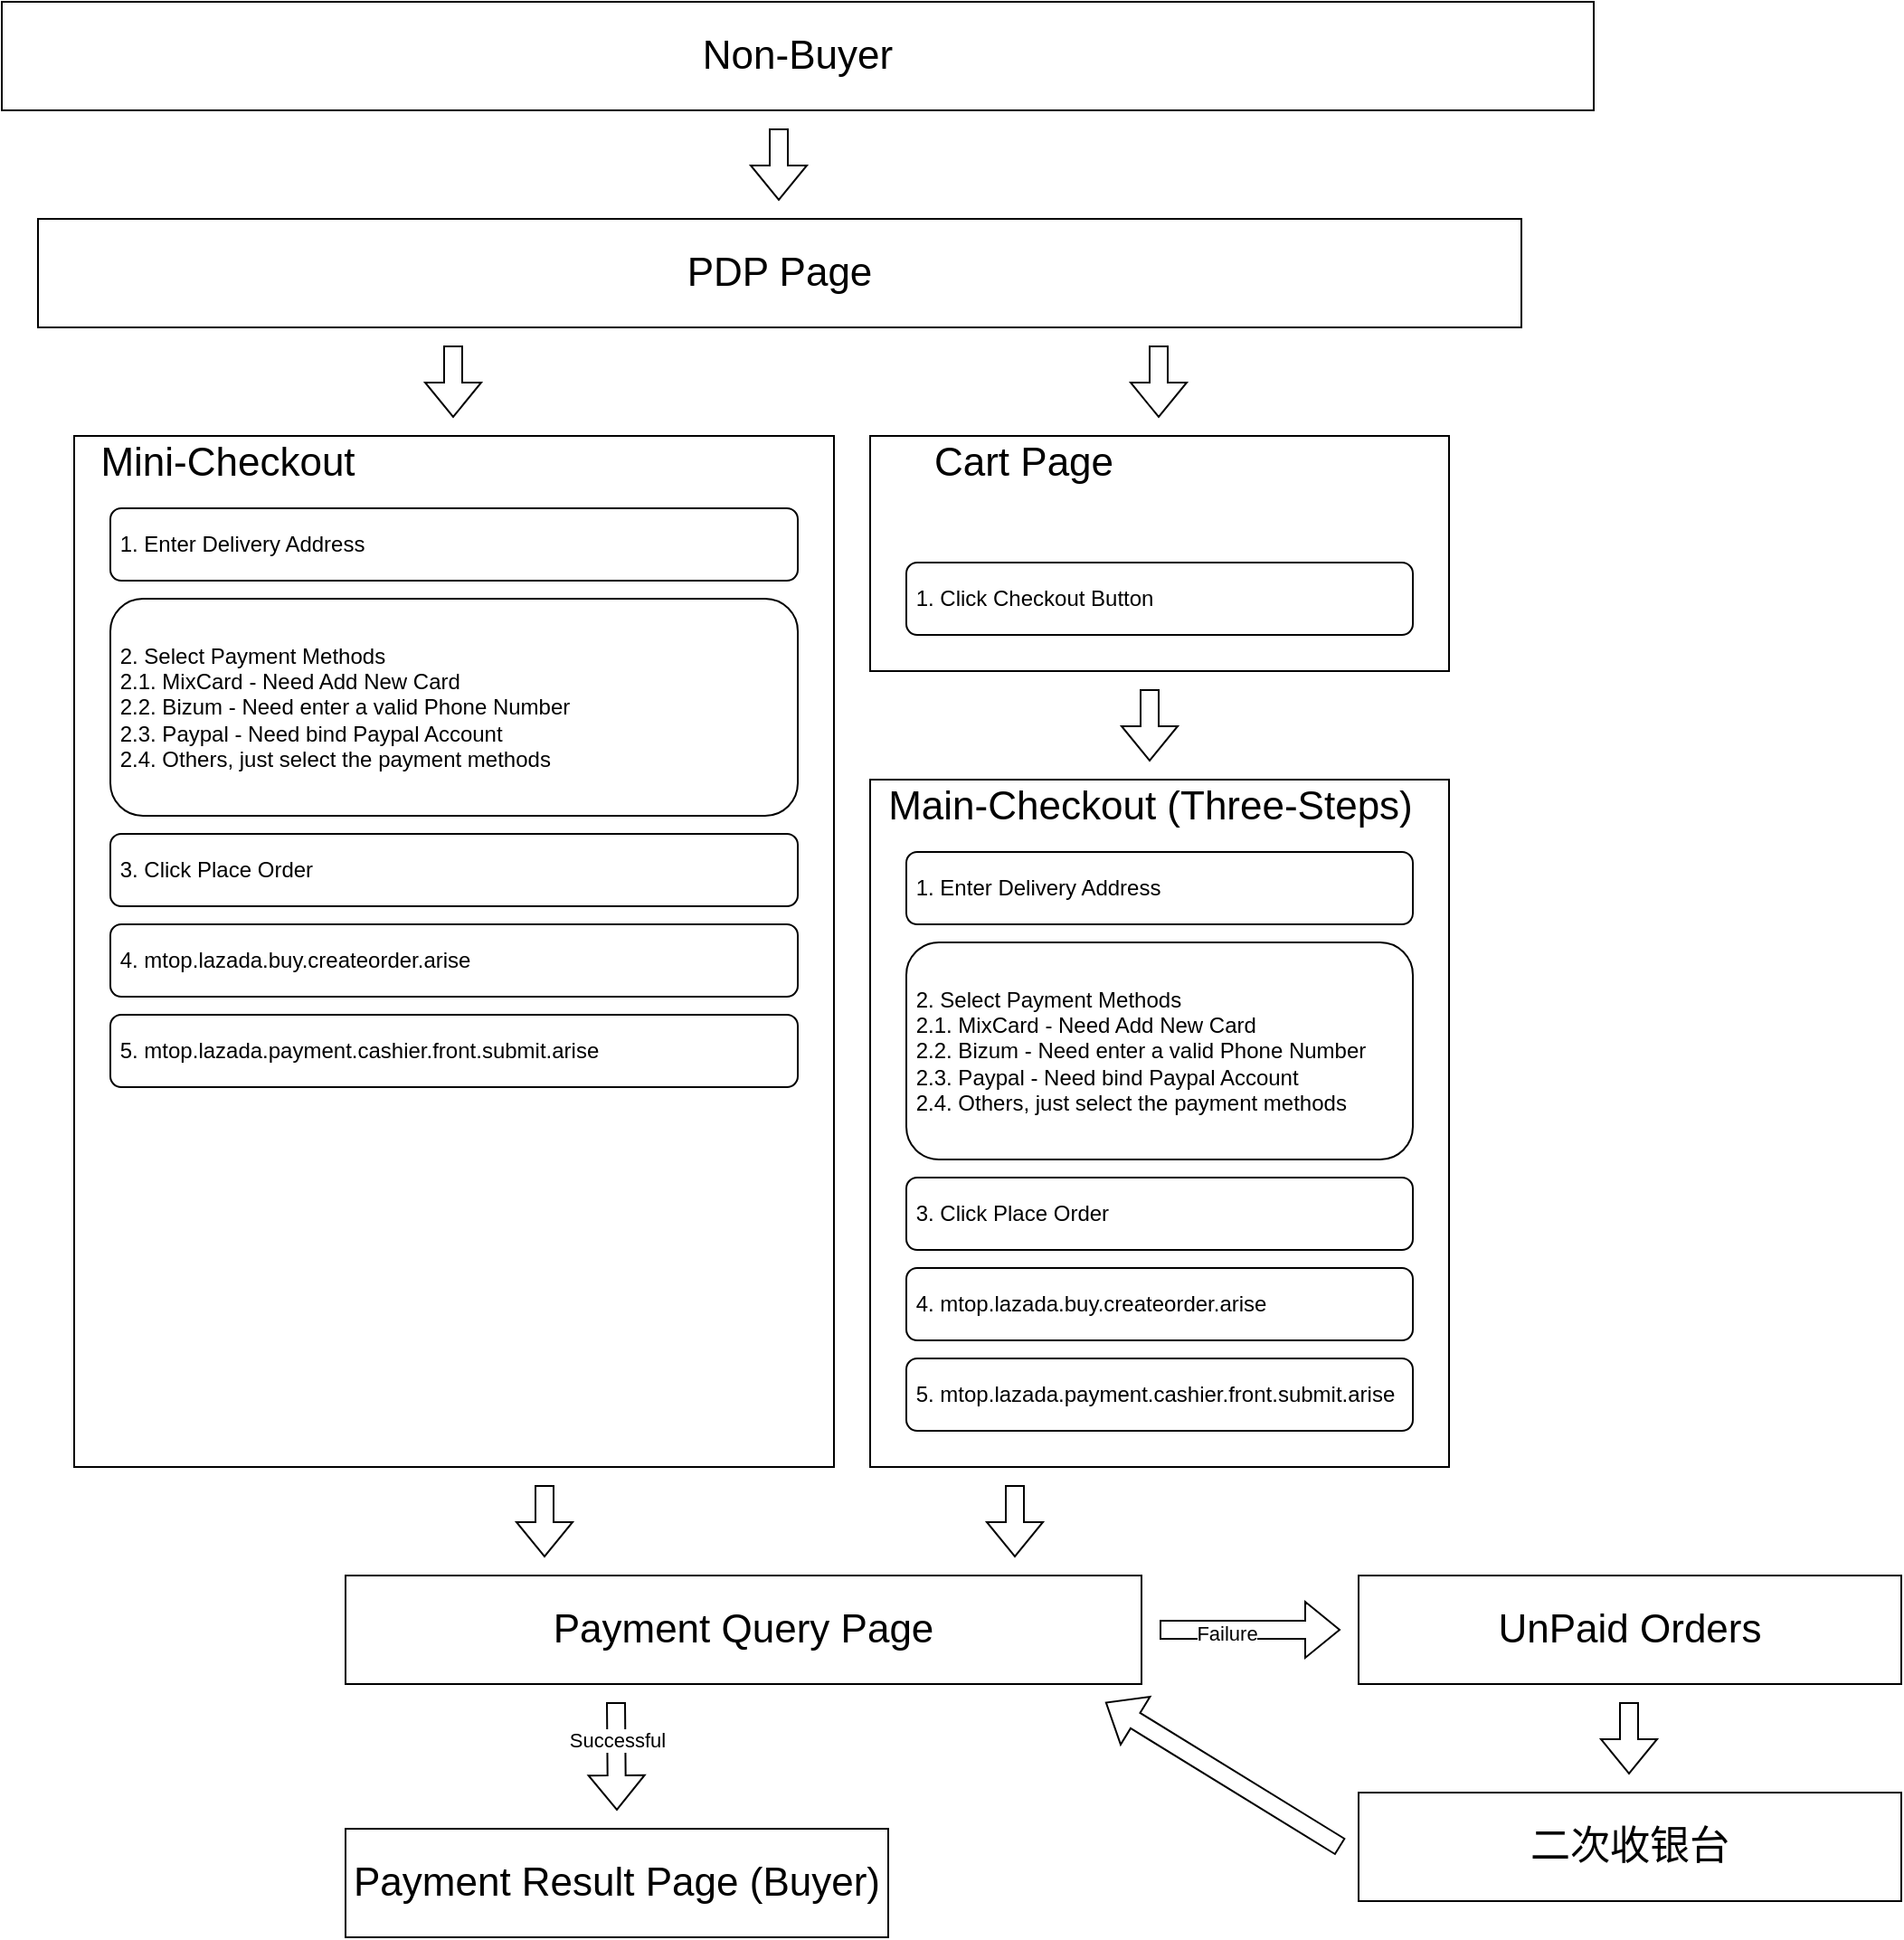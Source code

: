 <mxfile version="21.6.6" type="github">
  <diagram name="Page-1" id="yhZFjcrkP78LpIHWxFgW">
    <mxGraphModel dx="1194" dy="735" grid="1" gridSize="10" guides="1" tooltips="1" connect="1" arrows="1" fold="1" page="1" pageScale="1" pageWidth="850" pageHeight="1100" math="0" shadow="0">
      <root>
        <mxCell id="0" />
        <mxCell id="1" parent="0" />
        <mxCell id="qSA8pUHTDWn1OBuBrG1i-1" value="Non-Buyer" style="rounded=0;whiteSpace=wrap;html=1;fontSize=22;" vertex="1" parent="1">
          <mxGeometry x="100" y="110" width="880" height="60" as="geometry" />
        </mxCell>
        <mxCell id="qSA8pUHTDWn1OBuBrG1i-3" value="PDP Page" style="rounded=0;whiteSpace=wrap;html=1;fontSize=22;" vertex="1" parent="1">
          <mxGeometry x="120" y="230" width="820" height="60" as="geometry" />
        </mxCell>
        <mxCell id="qSA8pUHTDWn1OBuBrG1i-4" value="" style="shape=flexArrow;endArrow=classic;html=1;rounded=0;" edge="1" parent="1">
          <mxGeometry width="50" height="50" relative="1" as="geometry">
            <mxPoint x="529.5" y="180" as="sourcePoint" />
            <mxPoint x="529.5" y="220" as="targetPoint" />
          </mxGeometry>
        </mxCell>
        <mxCell id="qSA8pUHTDWn1OBuBrG1i-5" value="" style="rounded=0;whiteSpace=wrap;html=1;fontSize=22;" vertex="1" parent="1">
          <mxGeometry x="140" y="350" width="420" height="570" as="geometry" />
        </mxCell>
        <mxCell id="qSA8pUHTDWn1OBuBrG1i-6" value="Mini-Checkout" style="text;html=1;strokeColor=none;fillColor=none;align=center;verticalAlign=middle;whiteSpace=wrap;rounded=0;fontSize=22;" vertex="1" parent="1">
          <mxGeometry x="140" y="350" width="170" height="30" as="geometry" />
        </mxCell>
        <mxCell id="qSA8pUHTDWn1OBuBrG1i-7" value="&amp;nbsp;1. Enter Delivery Address" style="rounded=1;whiteSpace=wrap;html=1;align=left;" vertex="1" parent="1">
          <mxGeometry x="160" y="390" width="380" height="40" as="geometry" />
        </mxCell>
        <mxCell id="qSA8pUHTDWn1OBuBrG1i-9" value="&amp;nbsp;2. Select Payment Methods&lt;br&gt;&amp;nbsp;2.1. MixCard - Need Add New Card&lt;br&gt;&amp;nbsp;2.2. Bizum - Need enter a valid Phone Number&lt;br&gt;&amp;nbsp;2.3. Paypal - Need bind Paypal Account&lt;br&gt;&amp;nbsp;2.4. Others, just select the payment methods" style="rounded=1;whiteSpace=wrap;html=1;align=left;" vertex="1" parent="1">
          <mxGeometry x="160" y="440" width="380" height="120" as="geometry" />
        </mxCell>
        <mxCell id="qSA8pUHTDWn1OBuBrG1i-10" value="&amp;nbsp;3. Click Place Order" style="rounded=1;whiteSpace=wrap;html=1;align=left;" vertex="1" parent="1">
          <mxGeometry x="160" y="570" width="380" height="40" as="geometry" />
        </mxCell>
        <mxCell id="qSA8pUHTDWn1OBuBrG1i-11" value="&amp;nbsp;4.&amp;nbsp;mtop.lazada.buy.createorder.arise" style="rounded=1;whiteSpace=wrap;html=1;align=left;" vertex="1" parent="1">
          <mxGeometry x="160" y="620" width="380" height="40" as="geometry" />
        </mxCell>
        <mxCell id="qSA8pUHTDWn1OBuBrG1i-12" value="&amp;nbsp;5.&amp;nbsp;mtop.lazada.payment.cashier.front.submit.arise" style="rounded=1;whiteSpace=wrap;html=1;align=left;" vertex="1" parent="1">
          <mxGeometry x="160" y="670" width="380" height="40" as="geometry" />
        </mxCell>
        <mxCell id="qSA8pUHTDWn1OBuBrG1i-13" value="" style="shape=flexArrow;endArrow=classic;html=1;rounded=0;" edge="1" parent="1">
          <mxGeometry width="50" height="50" relative="1" as="geometry">
            <mxPoint x="349.5" y="300" as="sourcePoint" />
            <mxPoint x="349.5" y="340" as="targetPoint" />
          </mxGeometry>
        </mxCell>
        <mxCell id="qSA8pUHTDWn1OBuBrG1i-14" value="Payment Query Page" style="rounded=0;whiteSpace=wrap;html=1;fontSize=22;" vertex="1" parent="1">
          <mxGeometry x="290" y="980" width="440" height="60" as="geometry" />
        </mxCell>
        <mxCell id="qSA8pUHTDWn1OBuBrG1i-15" value="" style="rounded=0;whiteSpace=wrap;html=1;fontSize=22;" vertex="1" parent="1">
          <mxGeometry x="580" y="540" width="320" height="380" as="geometry" />
        </mxCell>
        <mxCell id="qSA8pUHTDWn1OBuBrG1i-16" value="Main-Checkout (Three-Steps)" style="text;html=1;strokeColor=none;fillColor=none;align=center;verticalAlign=middle;whiteSpace=wrap;rounded=0;fontSize=22;" vertex="1" parent="1">
          <mxGeometry x="580" y="540" width="310" height="30" as="geometry" />
        </mxCell>
        <mxCell id="qSA8pUHTDWn1OBuBrG1i-17" value="&amp;nbsp;1. Enter Delivery Address" style="rounded=1;whiteSpace=wrap;html=1;align=left;" vertex="1" parent="1">
          <mxGeometry x="600" y="580" width="280" height="40" as="geometry" />
        </mxCell>
        <mxCell id="qSA8pUHTDWn1OBuBrG1i-18" value="&amp;nbsp;2. Select Payment Methods&lt;br&gt;&amp;nbsp;2.1. MixCard - Need Add New Card&lt;br&gt;&amp;nbsp;2.2. Bizum - Need enter a valid Phone Number&lt;br&gt;&amp;nbsp;2.3. Paypal - Need bind Paypal Account&lt;br&gt;&amp;nbsp;2.4. Others, just select the payment methods" style="rounded=1;whiteSpace=wrap;html=1;align=left;" vertex="1" parent="1">
          <mxGeometry x="600" y="630" width="280" height="120" as="geometry" />
        </mxCell>
        <mxCell id="qSA8pUHTDWn1OBuBrG1i-19" value="&amp;nbsp;3. Click Place Order" style="rounded=1;whiteSpace=wrap;html=1;align=left;" vertex="1" parent="1">
          <mxGeometry x="600" y="760" width="280" height="40" as="geometry" />
        </mxCell>
        <mxCell id="qSA8pUHTDWn1OBuBrG1i-20" value="&amp;nbsp;4.&amp;nbsp;mtop.lazada.buy.createorder.arise" style="rounded=1;whiteSpace=wrap;html=1;align=left;" vertex="1" parent="1">
          <mxGeometry x="600" y="810" width="280" height="40" as="geometry" />
        </mxCell>
        <mxCell id="qSA8pUHTDWn1OBuBrG1i-21" value="&amp;nbsp;5.&amp;nbsp;mtop.lazada.payment.cashier.front.submit.arise" style="rounded=1;whiteSpace=wrap;html=1;align=left;" vertex="1" parent="1">
          <mxGeometry x="600" y="860" width="280" height="40" as="geometry" />
        </mxCell>
        <mxCell id="qSA8pUHTDWn1OBuBrG1i-22" value="" style="rounded=0;whiteSpace=wrap;html=1;fontSize=22;" vertex="1" parent="1">
          <mxGeometry x="580" y="350" width="320" height="130" as="geometry" />
        </mxCell>
        <mxCell id="qSA8pUHTDWn1OBuBrG1i-23" value="Cart Page" style="text;html=1;strokeColor=none;fillColor=none;align=center;verticalAlign=middle;whiteSpace=wrap;rounded=0;fontSize=22;" vertex="1" parent="1">
          <mxGeometry x="580" y="350" width="170" height="30" as="geometry" />
        </mxCell>
        <mxCell id="qSA8pUHTDWn1OBuBrG1i-24" value="&amp;nbsp;1. Click Checkout Button" style="rounded=1;whiteSpace=wrap;html=1;align=left;" vertex="1" parent="1">
          <mxGeometry x="600" y="420" width="280" height="40" as="geometry" />
        </mxCell>
        <mxCell id="qSA8pUHTDWn1OBuBrG1i-25" value="" style="shape=flexArrow;endArrow=classic;html=1;rounded=0;" edge="1" parent="1">
          <mxGeometry width="50" height="50" relative="1" as="geometry">
            <mxPoint x="739.5" y="300" as="sourcePoint" />
            <mxPoint x="739.5" y="340" as="targetPoint" />
          </mxGeometry>
        </mxCell>
        <mxCell id="qSA8pUHTDWn1OBuBrG1i-26" value="" style="shape=flexArrow;endArrow=classic;html=1;rounded=0;" edge="1" parent="1">
          <mxGeometry width="50" height="50" relative="1" as="geometry">
            <mxPoint x="734.5" y="490" as="sourcePoint" />
            <mxPoint x="734.5" y="530" as="targetPoint" />
          </mxGeometry>
        </mxCell>
        <mxCell id="qSA8pUHTDWn1OBuBrG1i-27" value="" style="shape=flexArrow;endArrow=classic;html=1;rounded=0;" edge="1" parent="1">
          <mxGeometry width="50" height="50" relative="1" as="geometry">
            <mxPoint x="660" y="930" as="sourcePoint" />
            <mxPoint x="660" y="970" as="targetPoint" />
          </mxGeometry>
        </mxCell>
        <mxCell id="qSA8pUHTDWn1OBuBrG1i-28" value="" style="shape=flexArrow;endArrow=classic;html=1;rounded=0;" edge="1" parent="1">
          <mxGeometry width="50" height="50" relative="1" as="geometry">
            <mxPoint x="400" y="930" as="sourcePoint" />
            <mxPoint x="400" y="970" as="targetPoint" />
          </mxGeometry>
        </mxCell>
        <mxCell id="qSA8pUHTDWn1OBuBrG1i-29" value="Payment Result Page (Buyer)" style="rounded=0;whiteSpace=wrap;html=1;fontSize=22;" vertex="1" parent="1">
          <mxGeometry x="290" y="1120" width="300" height="60" as="geometry" />
        </mxCell>
        <mxCell id="qSA8pUHTDWn1OBuBrG1i-30" value="" style="shape=flexArrow;endArrow=classic;html=1;rounded=0;" edge="1" parent="1">
          <mxGeometry width="50" height="50" relative="1" as="geometry">
            <mxPoint x="439.5" y="1050" as="sourcePoint" />
            <mxPoint x="440" y="1110" as="targetPoint" />
          </mxGeometry>
        </mxCell>
        <mxCell id="qSA8pUHTDWn1OBuBrG1i-31" value="Successful" style="edgeLabel;html=1;align=center;verticalAlign=middle;resizable=0;points=[];" vertex="1" connectable="0" parent="qSA8pUHTDWn1OBuBrG1i-30">
          <mxGeometry x="-0.3" relative="1" as="geometry">
            <mxPoint as="offset" />
          </mxGeometry>
        </mxCell>
        <mxCell id="qSA8pUHTDWn1OBuBrG1i-33" value="UnPaid Orders" style="rounded=0;whiteSpace=wrap;html=1;fontSize=22;" vertex="1" parent="1">
          <mxGeometry x="850" y="980" width="300" height="60" as="geometry" />
        </mxCell>
        <mxCell id="qSA8pUHTDWn1OBuBrG1i-34" value="" style="shape=flexArrow;endArrow=classic;html=1;rounded=0;" edge="1" parent="1">
          <mxGeometry width="50" height="50" relative="1" as="geometry">
            <mxPoint x="740" y="1010" as="sourcePoint" />
            <mxPoint x="840" y="1010" as="targetPoint" />
          </mxGeometry>
        </mxCell>
        <mxCell id="qSA8pUHTDWn1OBuBrG1i-35" value="Failure" style="edgeLabel;html=1;align=center;verticalAlign=middle;resizable=0;points=[];" vertex="1" connectable="0" parent="qSA8pUHTDWn1OBuBrG1i-34">
          <mxGeometry x="-0.26" y="-2" relative="1" as="geometry">
            <mxPoint as="offset" />
          </mxGeometry>
        </mxCell>
        <mxCell id="qSA8pUHTDWn1OBuBrG1i-36" value="二次收银台" style="rounded=0;whiteSpace=wrap;html=1;fontSize=22;" vertex="1" parent="1">
          <mxGeometry x="850" y="1100" width="300" height="60" as="geometry" />
        </mxCell>
        <mxCell id="qSA8pUHTDWn1OBuBrG1i-37" value="" style="shape=flexArrow;endArrow=classic;html=1;rounded=0;" edge="1" parent="1">
          <mxGeometry width="50" height="50" relative="1" as="geometry">
            <mxPoint x="999.5" y="1050" as="sourcePoint" />
            <mxPoint x="999.5" y="1090" as="targetPoint" />
          </mxGeometry>
        </mxCell>
        <mxCell id="qSA8pUHTDWn1OBuBrG1i-38" value="" style="shape=flexArrow;endArrow=classic;html=1;rounded=0;" edge="1" parent="1">
          <mxGeometry width="50" height="50" relative="1" as="geometry">
            <mxPoint x="840" y="1130" as="sourcePoint" />
            <mxPoint x="710" y="1050" as="targetPoint" />
          </mxGeometry>
        </mxCell>
      </root>
    </mxGraphModel>
  </diagram>
</mxfile>
